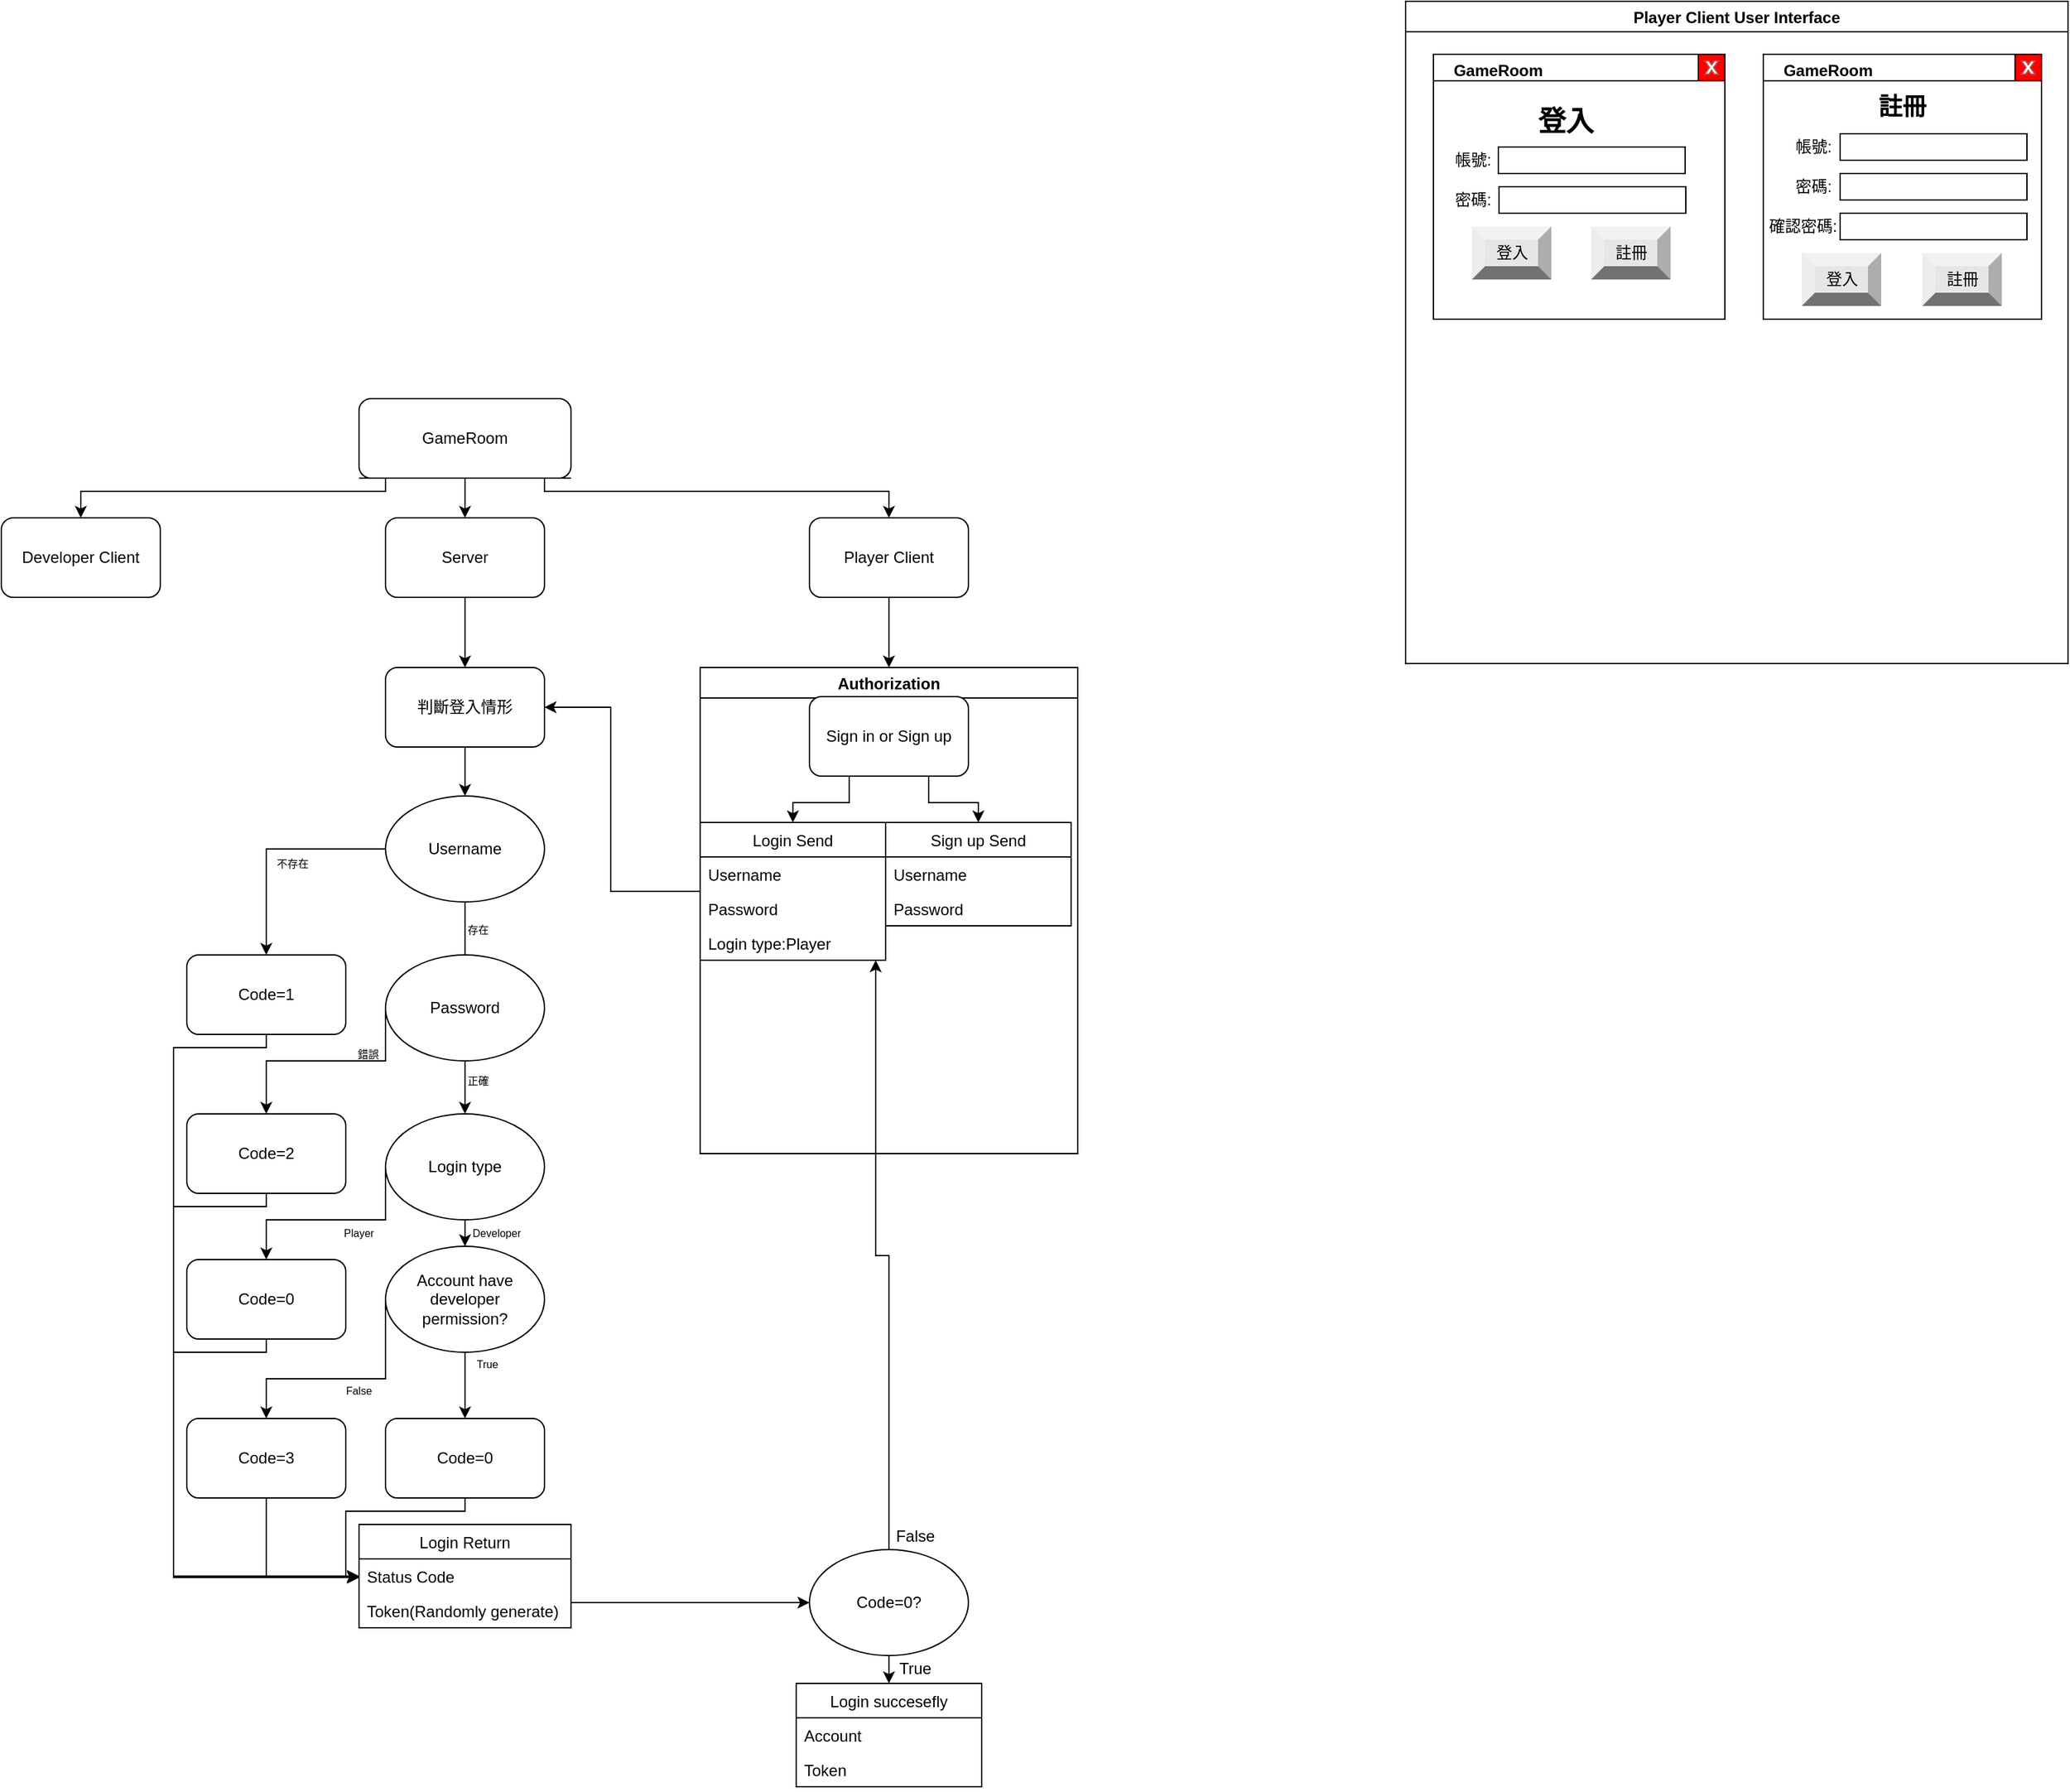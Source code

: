 <mxfile version="15.0.6" type="github">
  <diagram id="2F14lIFTJIh4kltIJnCL" name="Page-1">
    <mxGraphModel dx="981" dy="545" grid="1" gridSize="10" guides="1" tooltips="1" connect="1" arrows="1" fold="1" page="1" pageScale="1" pageWidth="827" pageHeight="1169" math="0" shadow="0">
      <root>
        <mxCell id="0" />
        <mxCell id="1" parent="0" />
        <mxCell id="hgSRxLlvKAgDmwlohQyx-31" value="" style="edgeStyle=orthogonalEdgeStyle;rounded=0;orthogonalLoop=1;jettySize=auto;html=1;" parent="1" source="hgSRxLlvKAgDmwlohQyx-2" target="hgSRxLlvKAgDmwlohQyx-7" edge="1">
          <mxGeometry relative="1" as="geometry" />
        </mxCell>
        <mxCell id="hgSRxLlvKAgDmwlohQyx-32" style="edgeStyle=orthogonalEdgeStyle;rounded=0;orthogonalLoop=1;jettySize=auto;html=1;exitX=0;exitY=1;exitDx=0;exitDy=0;entryX=0.5;entryY=0;entryDx=0;entryDy=0;" parent="1" source="hgSRxLlvKAgDmwlohQyx-2" target="hgSRxLlvKAgDmwlohQyx-15" edge="1">
          <mxGeometry relative="1" as="geometry">
            <Array as="points">
              <mxPoint x="350" y="370" />
              <mxPoint x="120" y="370" />
            </Array>
          </mxGeometry>
        </mxCell>
        <mxCell id="hgSRxLlvKAgDmwlohQyx-33" style="edgeStyle=orthogonalEdgeStyle;rounded=0;orthogonalLoop=1;jettySize=auto;html=1;exitX=1;exitY=1;exitDx=0;exitDy=0;entryX=0.5;entryY=0;entryDx=0;entryDy=0;" parent="1" source="hgSRxLlvKAgDmwlohQyx-2" target="hgSRxLlvKAgDmwlohQyx-5" edge="1">
          <mxGeometry relative="1" as="geometry">
            <Array as="points">
              <mxPoint x="470" y="370" />
              <mxPoint x="730" y="370" />
            </Array>
          </mxGeometry>
        </mxCell>
        <mxCell id="hgSRxLlvKAgDmwlohQyx-2" value="GameRoom" style="rounded=1;whiteSpace=wrap;html=1;labelBorderColor=none;" parent="1" vertex="1">
          <mxGeometry x="330" y="300" width="160" height="60" as="geometry" />
        </mxCell>
        <mxCell id="hgSRxLlvKAgDmwlohQyx-39" style="edgeStyle=orthogonalEdgeStyle;rounded=0;orthogonalLoop=1;jettySize=auto;html=1;entryX=0.5;entryY=0;entryDx=0;entryDy=0;" parent="1" source="hgSRxLlvKAgDmwlohQyx-5" target="UDmixLt5OSy6hktAgh1V-1" edge="1">
          <mxGeometry relative="1" as="geometry" />
        </mxCell>
        <mxCell id="hgSRxLlvKAgDmwlohQyx-5" value="&lt;div&gt;Player Client&lt;/div&gt;" style="rounded=1;whiteSpace=wrap;html=1;" parent="1" vertex="1">
          <mxGeometry x="670" y="390" width="120" height="60" as="geometry" />
        </mxCell>
        <mxCell id="hgSRxLlvKAgDmwlohQyx-35" value="" style="edgeStyle=orthogonalEdgeStyle;rounded=0;orthogonalLoop=1;jettySize=auto;html=1;" parent="1" source="hgSRxLlvKAgDmwlohQyx-7" target="hgSRxLlvKAgDmwlohQyx-34" edge="1">
          <mxGeometry relative="1" as="geometry" />
        </mxCell>
        <mxCell id="hgSRxLlvKAgDmwlohQyx-7" value="Server" style="rounded=1;whiteSpace=wrap;html=1;" parent="1" vertex="1">
          <mxGeometry x="350" y="390" width="120" height="60" as="geometry" />
        </mxCell>
        <mxCell id="hgSRxLlvKAgDmwlohQyx-15" value="Developer Client" style="rounded=1;whiteSpace=wrap;html=1;" parent="1" vertex="1">
          <mxGeometry x="60" y="390" width="120" height="60" as="geometry" />
        </mxCell>
        <mxCell id="hgSRxLlvKAgDmwlohQyx-42" value="" style="edgeStyle=orthogonalEdgeStyle;rounded=0;orthogonalLoop=1;jettySize=auto;html=1;" parent="1" source="hgSRxLlvKAgDmwlohQyx-19" target="hgSRxLlvKAgDmwlohQyx-34" edge="1">
          <mxGeometry relative="1" as="geometry">
            <Array as="points">
              <mxPoint x="520" y="672" />
              <mxPoint x="520" y="533" />
            </Array>
          </mxGeometry>
        </mxCell>
        <mxCell id="hgSRxLlvKAgDmwlohQyx-100" style="edgeStyle=orthogonalEdgeStyle;rounded=0;orthogonalLoop=1;jettySize=auto;html=1;entryX=0;entryY=0.5;entryDx=0;entryDy=0;fontSize=12;" parent="1" source="hgSRxLlvKAgDmwlohQyx-24" target="hgSRxLlvKAgDmwlohQyx-101" edge="1">
          <mxGeometry relative="1" as="geometry">
            <mxPoint x="670" y="1198" as="targetPoint" />
            <Array as="points">
              <mxPoint x="580" y="1209" />
              <mxPoint x="580" y="1209" />
            </Array>
          </mxGeometry>
        </mxCell>
        <mxCell id="hgSRxLlvKAgDmwlohQyx-24" value="Login Return" style="swimlane;fontStyle=0;childLayout=stackLayout;horizontal=1;startSize=26;horizontalStack=0;resizeParent=1;resizeParentMax=0;resizeLast=0;collapsible=1;marginBottom=0;" parent="1" vertex="1">
          <mxGeometry x="330" y="1150" width="160" height="78" as="geometry" />
        </mxCell>
        <mxCell id="hgSRxLlvKAgDmwlohQyx-25" value="Status Code" style="text;strokeColor=none;fillColor=none;align=left;verticalAlign=top;spacingLeft=4;spacingRight=4;overflow=hidden;rotatable=0;points=[[0,0.5],[1,0.5]];portConstraint=eastwest;" parent="hgSRxLlvKAgDmwlohQyx-24" vertex="1">
          <mxGeometry y="26" width="160" height="26" as="geometry" />
        </mxCell>
        <mxCell id="hgSRxLlvKAgDmwlohQyx-26" value="Token(Randomly generate)" style="text;strokeColor=none;fillColor=none;align=left;verticalAlign=top;spacingLeft=4;spacingRight=4;overflow=hidden;rotatable=0;points=[[0,0.5],[1,0.5]];portConstraint=eastwest;" parent="hgSRxLlvKAgDmwlohQyx-24" vertex="1">
          <mxGeometry y="52" width="160" height="26" as="geometry" />
        </mxCell>
        <mxCell id="hgSRxLlvKAgDmwlohQyx-45" value="" style="edgeStyle=orthogonalEdgeStyle;rounded=0;orthogonalLoop=1;jettySize=auto;html=1;" parent="1" source="hgSRxLlvKAgDmwlohQyx-34" target="hgSRxLlvKAgDmwlohQyx-44" edge="1">
          <mxGeometry relative="1" as="geometry" />
        </mxCell>
        <mxCell id="hgSRxLlvKAgDmwlohQyx-34" value="判斷登入情形" style="rounded=1;whiteSpace=wrap;html=1;" parent="1" vertex="1">
          <mxGeometry x="350" y="503" width="120" height="60" as="geometry" />
        </mxCell>
        <mxCell id="hgSRxLlvKAgDmwlohQyx-48" style="edgeStyle=orthogonalEdgeStyle;rounded=0;orthogonalLoop=1;jettySize=auto;html=1;exitX=0;exitY=1;exitDx=0;exitDy=0;entryX=0.5;entryY=0;entryDx=0;entryDy=0;" parent="1" source="hgSRxLlvKAgDmwlohQyx-44" target="hgSRxLlvKAgDmwlohQyx-47" edge="1">
          <mxGeometry relative="1" as="geometry">
            <Array as="points">
              <mxPoint x="368" y="640" />
              <mxPoint x="260" y="640" />
            </Array>
          </mxGeometry>
        </mxCell>
        <mxCell id="hgSRxLlvKAgDmwlohQyx-56" style="edgeStyle=orthogonalEdgeStyle;rounded=0;orthogonalLoop=1;jettySize=auto;html=1;exitX=0.5;exitY=1;exitDx=0;exitDy=0;entryX=0.5;entryY=0;entryDx=0;entryDy=0;" parent="1" source="hgSRxLlvKAgDmwlohQyx-44" target="hgSRxLlvKAgDmwlohQyx-55" edge="1">
          <mxGeometry relative="1" as="geometry">
            <Array as="points">
              <mxPoint x="410" y="740" />
            </Array>
          </mxGeometry>
        </mxCell>
        <mxCell id="hgSRxLlvKAgDmwlohQyx-44" value="Username" style="ellipse;whiteSpace=wrap;html=1;rounded=0;glass=0;strokeColor=#000000;align=center;" parent="1" vertex="1">
          <mxGeometry x="350" y="600" width="120" height="80" as="geometry" />
        </mxCell>
        <mxCell id="hgSRxLlvKAgDmwlohQyx-96" style="edgeStyle=orthogonalEdgeStyle;rounded=0;orthogonalLoop=1;jettySize=auto;html=1;exitX=0.5;exitY=1;exitDx=0;exitDy=0;entryX=0;entryY=0.5;entryDx=0;entryDy=0;fontSize=12;" parent="1" source="hgSRxLlvKAgDmwlohQyx-47" target="hgSRxLlvKAgDmwlohQyx-25" edge="1">
          <mxGeometry relative="1" as="geometry">
            <Array as="points">
              <mxPoint x="260" y="790" />
              <mxPoint x="190" y="790" />
              <mxPoint x="190" y="1189" />
            </Array>
          </mxGeometry>
        </mxCell>
        <mxCell id="hgSRxLlvKAgDmwlohQyx-47" value="Code=1" style="rounded=1;whiteSpace=wrap;html=1;glass=0;strokeColor=#000000;align=center;" parent="1" vertex="1">
          <mxGeometry x="200" y="720" width="120" height="60" as="geometry" />
        </mxCell>
        <mxCell id="hgSRxLlvKAgDmwlohQyx-49" value="&lt;font style=&quot;font-size: 8px&quot;&gt;不&lt;/font&gt;&lt;font style=&quot;font-size: 8px&quot;&gt;存在&lt;/font&gt;" style="text;html=1;strokeColor=none;fillColor=none;align=center;verticalAlign=middle;whiteSpace=wrap;rounded=0;glass=0;" parent="1" vertex="1">
          <mxGeometry x="260" y="640" width="40" height="20" as="geometry" />
        </mxCell>
        <mxCell id="hgSRxLlvKAgDmwlohQyx-54" value="&lt;font style=&quot;font-size: 8px&quot;&gt;存在&lt;/font&gt;" style="text;html=1;strokeColor=none;fillColor=none;align=center;verticalAlign=middle;whiteSpace=wrap;rounded=0;glass=0;" parent="1" vertex="1">
          <mxGeometry x="400" y="690" width="40" height="20" as="geometry" />
        </mxCell>
        <mxCell id="hgSRxLlvKAgDmwlohQyx-78" style="edgeStyle=orthogonalEdgeStyle;rounded=0;orthogonalLoop=1;jettySize=auto;html=1;exitX=0;exitY=0.5;exitDx=0;exitDy=0;fontSize=12;" parent="1" source="hgSRxLlvKAgDmwlohQyx-55" target="hgSRxLlvKAgDmwlohQyx-57" edge="1">
          <mxGeometry relative="1" as="geometry">
            <Array as="points">
              <mxPoint x="350" y="800" />
              <mxPoint x="260" y="800" />
            </Array>
          </mxGeometry>
        </mxCell>
        <mxCell id="hgSRxLlvKAgDmwlohQyx-80" value="" style="edgeStyle=orthogonalEdgeStyle;rounded=0;orthogonalLoop=1;jettySize=auto;html=1;fontSize=12;entryX=0.5;entryY=0;entryDx=0;entryDy=0;" parent="1" source="hgSRxLlvKAgDmwlohQyx-55" target="hgSRxLlvKAgDmwlohQyx-67" edge="1">
          <mxGeometry relative="1" as="geometry" />
        </mxCell>
        <mxCell id="hgSRxLlvKAgDmwlohQyx-55" value="Password" style="ellipse;whiteSpace=wrap;html=1;rounded=0;glass=0;strokeColor=#000000;align=center;" parent="1" vertex="1">
          <mxGeometry x="350" y="720" width="120" height="80" as="geometry" />
        </mxCell>
        <mxCell id="hgSRxLlvKAgDmwlohQyx-95" style="edgeStyle=orthogonalEdgeStyle;rounded=0;orthogonalLoop=1;jettySize=auto;html=1;exitX=0.5;exitY=1;exitDx=0;exitDy=0;fontSize=12;" parent="1" source="hgSRxLlvKAgDmwlohQyx-57" edge="1">
          <mxGeometry relative="1" as="geometry">
            <mxPoint x="330" y="1190" as="targetPoint" />
            <Array as="points">
              <mxPoint x="260" y="910" />
              <mxPoint x="190" y="910" />
              <mxPoint x="190" y="1190" />
            </Array>
          </mxGeometry>
        </mxCell>
        <mxCell id="hgSRxLlvKAgDmwlohQyx-57" value="Code=2" style="rounded=1;whiteSpace=wrap;html=1;glass=0;strokeColor=#000000;align=center;" parent="1" vertex="1">
          <mxGeometry x="200" y="840" width="120" height="60" as="geometry" />
        </mxCell>
        <mxCell id="hgSRxLlvKAgDmwlohQyx-63" value="錯誤" style="text;html=1;strokeColor=none;fillColor=none;align=center;verticalAlign=middle;whiteSpace=wrap;rounded=0;glass=0;fontSize=8;" parent="1" vertex="1">
          <mxGeometry x="324" y="790" width="26" height="10" as="geometry" />
        </mxCell>
        <mxCell id="hgSRxLlvKAgDmwlohQyx-66" value="正確" style="text;html=1;strokeColor=none;fillColor=none;align=center;verticalAlign=middle;whiteSpace=wrap;rounded=0;glass=0;fontSize=8;" parent="1" vertex="1">
          <mxGeometry x="407" y="810" width="26" height="10" as="geometry" />
        </mxCell>
        <mxCell id="hgSRxLlvKAgDmwlohQyx-81" style="edgeStyle=orthogonalEdgeStyle;rounded=0;orthogonalLoop=1;jettySize=auto;html=1;exitX=0;exitY=0.5;exitDx=0;exitDy=0;entryX=0.5;entryY=0;entryDx=0;entryDy=0;fontSize=12;" parent="1" source="hgSRxLlvKAgDmwlohQyx-67" target="hgSRxLlvKAgDmwlohQyx-69" edge="1">
          <mxGeometry relative="1" as="geometry">
            <Array as="points">
              <mxPoint x="350" y="920" />
              <mxPoint x="260" y="920" />
            </Array>
          </mxGeometry>
        </mxCell>
        <mxCell id="hgSRxLlvKAgDmwlohQyx-82" value="" style="edgeStyle=orthogonalEdgeStyle;rounded=0;orthogonalLoop=1;jettySize=auto;html=1;fontSize=12;" parent="1" source="hgSRxLlvKAgDmwlohQyx-67" target="hgSRxLlvKAgDmwlohQyx-74" edge="1">
          <mxGeometry relative="1" as="geometry" />
        </mxCell>
        <mxCell id="hgSRxLlvKAgDmwlohQyx-67" value="&lt;font style=&quot;font-size: 12px&quot;&gt;Login type&lt;/font&gt;" style="ellipse;whiteSpace=wrap;html=1;rounded=0;glass=0;fontSize=8;strokeColor=#000000;align=center;" parent="1" vertex="1">
          <mxGeometry x="350" y="840" width="120" height="80" as="geometry" />
        </mxCell>
        <mxCell id="hgSRxLlvKAgDmwlohQyx-93" style="edgeStyle=orthogonalEdgeStyle;rounded=0;orthogonalLoop=1;jettySize=auto;html=1;exitX=0.5;exitY=1;exitDx=0;exitDy=0;fontSize=12;" parent="1" source="hgSRxLlvKAgDmwlohQyx-69" edge="1">
          <mxGeometry relative="1" as="geometry">
            <mxPoint x="330" y="1190" as="targetPoint" />
            <Array as="points">
              <mxPoint x="260" y="1020" />
              <mxPoint x="190" y="1020" />
              <mxPoint x="190" y="1190" />
            </Array>
          </mxGeometry>
        </mxCell>
        <mxCell id="hgSRxLlvKAgDmwlohQyx-69" value="Code=0" style="rounded=1;whiteSpace=wrap;html=1;glass=0;fontSize=12;strokeColor=#000000;align=center;" parent="1" vertex="1">
          <mxGeometry x="200" y="950" width="120" height="60" as="geometry" />
        </mxCell>
        <mxCell id="hgSRxLlvKAgDmwlohQyx-71" value="Player" style="text;html=1;strokeColor=none;fillColor=none;align=center;verticalAlign=middle;whiteSpace=wrap;rounded=0;glass=0;fontSize=8;" parent="1" vertex="1">
          <mxGeometry x="310" y="920" width="40" height="20" as="geometry" />
        </mxCell>
        <mxCell id="hgSRxLlvKAgDmwlohQyx-85" value="" style="edgeStyle=orthogonalEdgeStyle;rounded=0;orthogonalLoop=1;jettySize=auto;html=1;fontSize=8;" parent="1" source="hgSRxLlvKAgDmwlohQyx-74" target="hgSRxLlvKAgDmwlohQyx-84" edge="1">
          <mxGeometry relative="1" as="geometry" />
        </mxCell>
        <mxCell id="hgSRxLlvKAgDmwlohQyx-87" style="edgeStyle=orthogonalEdgeStyle;rounded=0;orthogonalLoop=1;jettySize=auto;html=1;exitX=0;exitY=0.5;exitDx=0;exitDy=0;entryX=0.5;entryY=0;entryDx=0;entryDy=0;fontSize=12;" parent="1" source="hgSRxLlvKAgDmwlohQyx-74" target="hgSRxLlvKAgDmwlohQyx-86" edge="1">
          <mxGeometry relative="1" as="geometry">
            <Array as="points">
              <mxPoint x="350" y="1040" />
              <mxPoint x="260" y="1040" />
            </Array>
          </mxGeometry>
        </mxCell>
        <mxCell id="hgSRxLlvKAgDmwlohQyx-74" value="Account have developer permission?" style="ellipse;whiteSpace=wrap;html=1;rounded=0;glass=0;fontSize=12;strokeColor=#000000;align=center;" parent="1" vertex="1">
          <mxGeometry x="350" y="940" width="120" height="80" as="geometry" />
        </mxCell>
        <mxCell id="hgSRxLlvKAgDmwlohQyx-83" value="Developer" style="text;html=1;strokeColor=none;fillColor=none;align=center;verticalAlign=middle;whiteSpace=wrap;rounded=0;glass=0;fontSize=8;" parent="1" vertex="1">
          <mxGeometry x="414" y="920" width="40" height="20" as="geometry" />
        </mxCell>
        <mxCell id="hgSRxLlvKAgDmwlohQyx-94" style="edgeStyle=orthogonalEdgeStyle;rounded=0;orthogonalLoop=1;jettySize=auto;html=1;exitX=0.5;exitY=1;exitDx=0;exitDy=0;fontSize=12;" parent="1" source="hgSRxLlvKAgDmwlohQyx-84" edge="1">
          <mxGeometry relative="1" as="geometry">
            <mxPoint x="330" y="1190" as="targetPoint" />
            <Array as="points">
              <mxPoint x="410" y="1140" />
              <mxPoint x="320" y="1140" />
              <mxPoint x="320" y="1190" />
            </Array>
          </mxGeometry>
        </mxCell>
        <mxCell id="hgSRxLlvKAgDmwlohQyx-84" value="Code=0" style="rounded=1;whiteSpace=wrap;html=1;glass=0;fontSize=12;strokeColor=#000000;align=center;" parent="1" vertex="1">
          <mxGeometry x="350" y="1070" width="120" height="60" as="geometry" />
        </mxCell>
        <mxCell id="hgSRxLlvKAgDmwlohQyx-92" style="edgeStyle=orthogonalEdgeStyle;rounded=0;orthogonalLoop=1;jettySize=auto;html=1;entryX=0;entryY=0.5;entryDx=0;entryDy=0;fontSize=12;" parent="1" source="hgSRxLlvKAgDmwlohQyx-86" target="hgSRxLlvKAgDmwlohQyx-25" edge="1">
          <mxGeometry relative="1" as="geometry" />
        </mxCell>
        <mxCell id="hgSRxLlvKAgDmwlohQyx-86" value="Code=3" style="rounded=1;whiteSpace=wrap;html=1;glass=0;fontSize=12;strokeColor=#000000;align=center;" parent="1" vertex="1">
          <mxGeometry x="200" y="1070" width="120" height="60" as="geometry" />
        </mxCell>
        <mxCell id="hgSRxLlvKAgDmwlohQyx-88" value="True" style="text;html=1;strokeColor=none;fillColor=none;align=center;verticalAlign=middle;whiteSpace=wrap;rounded=0;glass=0;fontSize=8;" parent="1" vertex="1">
          <mxGeometry x="407" y="1019" width="40" height="20" as="geometry" />
        </mxCell>
        <mxCell id="hgSRxLlvKAgDmwlohQyx-89" value="False" style="text;html=1;strokeColor=none;fillColor=none;align=center;verticalAlign=middle;whiteSpace=wrap;rounded=0;glass=0;fontSize=8;" parent="1" vertex="1">
          <mxGeometry x="310" y="1039" width="40" height="20" as="geometry" />
        </mxCell>
        <mxCell id="hgSRxLlvKAgDmwlohQyx-102" style="edgeStyle=orthogonalEdgeStyle;rounded=0;orthogonalLoop=1;jettySize=auto;html=1;fontSize=12;" parent="1" source="hgSRxLlvKAgDmwlohQyx-101" target="hgSRxLlvKAgDmwlohQyx-19" edge="1">
          <mxGeometry relative="1" as="geometry">
            <Array as="points">
              <mxPoint x="730" y="947" />
              <mxPoint x="720" y="947" />
            </Array>
          </mxGeometry>
        </mxCell>
        <mxCell id="hgSRxLlvKAgDmwlohQyx-110" style="edgeStyle=orthogonalEdgeStyle;rounded=0;orthogonalLoop=1;jettySize=auto;html=1;fontSize=12;" parent="1" source="hgSRxLlvKAgDmwlohQyx-101" target="hgSRxLlvKAgDmwlohQyx-106" edge="1">
          <mxGeometry relative="1" as="geometry" />
        </mxCell>
        <mxCell id="hgSRxLlvKAgDmwlohQyx-101" value="Code=0?" style="ellipse;whiteSpace=wrap;html=1;rounded=0;glass=0;fontSize=12;strokeColor=#000000;align=center;" parent="1" vertex="1">
          <mxGeometry x="670" y="1169" width="120" height="80" as="geometry" />
        </mxCell>
        <mxCell id="hgSRxLlvKAgDmwlohQyx-103" value="False" style="text;html=1;strokeColor=none;fillColor=none;align=center;verticalAlign=middle;whiteSpace=wrap;rounded=0;glass=0;fontSize=12;" parent="1" vertex="1">
          <mxGeometry x="730" y="1149" width="40" height="20" as="geometry" />
        </mxCell>
        <mxCell id="hgSRxLlvKAgDmwlohQyx-104" value="True" style="text;html=1;strokeColor=none;fillColor=none;align=center;verticalAlign=middle;whiteSpace=wrap;rounded=0;glass=0;fontSize=12;" parent="1" vertex="1">
          <mxGeometry x="730" y="1249" width="40" height="20" as="geometry" />
        </mxCell>
        <mxCell id="hgSRxLlvKAgDmwlohQyx-106" value="Login succesefly" style="swimlane;fontStyle=0;childLayout=stackLayout;horizontal=1;startSize=26;horizontalStack=0;resizeParent=1;resizeParentMax=0;resizeLast=0;collapsible=1;marginBottom=0;rounded=0;glass=0;fontSize=12;strokeColor=#000000;align=center;" parent="1" vertex="1">
          <mxGeometry x="660" y="1270" width="140" height="78" as="geometry" />
        </mxCell>
        <mxCell id="hgSRxLlvKAgDmwlohQyx-111" value="Account" style="text;strokeColor=none;fillColor=none;align=left;verticalAlign=top;spacingLeft=4;spacingRight=4;overflow=hidden;rotatable=0;points=[[0,0.5],[1,0.5]];portConstraint=eastwest;rounded=0;glass=0;fontSize=12;" parent="hgSRxLlvKAgDmwlohQyx-106" vertex="1">
          <mxGeometry y="26" width="140" height="26" as="geometry" />
        </mxCell>
        <mxCell id="hgSRxLlvKAgDmwlohQyx-107" value="Token" style="text;strokeColor=none;fillColor=none;align=left;verticalAlign=top;spacingLeft=4;spacingRight=4;overflow=hidden;rotatable=0;points=[[0,0.5],[1,0.5]];portConstraint=eastwest;" parent="hgSRxLlvKAgDmwlohQyx-106" vertex="1">
          <mxGeometry y="52" width="140" height="26" as="geometry" />
        </mxCell>
        <mxCell id="UDmixLt5OSy6hktAgh1V-1" value="Authorization" style="swimlane;" vertex="1" parent="1">
          <mxGeometry x="587.5" y="503" width="285" height="367" as="geometry" />
        </mxCell>
        <mxCell id="hgSRxLlvKAgDmwlohQyx-19" value="Login Send" style="swimlane;fontStyle=0;childLayout=stackLayout;horizontal=1;startSize=26;horizontalStack=0;resizeParent=1;resizeParentMax=0;resizeLast=0;collapsible=1;marginBottom=0;" parent="UDmixLt5OSy6hktAgh1V-1" vertex="1">
          <mxGeometry y="117" width="140" height="104" as="geometry" />
        </mxCell>
        <mxCell id="hgSRxLlvKAgDmwlohQyx-20" value="Username" style="text;strokeColor=none;fillColor=none;align=left;verticalAlign=top;spacingLeft=4;spacingRight=4;overflow=hidden;rotatable=0;points=[[0,0.5],[1,0.5]];portConstraint=eastwest;" parent="hgSRxLlvKAgDmwlohQyx-19" vertex="1">
          <mxGeometry y="26" width="140" height="26" as="geometry" />
        </mxCell>
        <mxCell id="hgSRxLlvKAgDmwlohQyx-21" value="Password" style="text;strokeColor=none;fillColor=none;align=left;verticalAlign=top;spacingLeft=4;spacingRight=4;overflow=hidden;rotatable=0;points=[[0,0.5],[1,0.5]];portConstraint=eastwest;" parent="hgSRxLlvKAgDmwlohQyx-19" vertex="1">
          <mxGeometry y="52" width="140" height="26" as="geometry" />
        </mxCell>
        <mxCell id="hgSRxLlvKAgDmwlohQyx-75" value="Login type:Player" style="text;strokeColor=none;fillColor=none;align=left;verticalAlign=top;spacingLeft=4;spacingRight=4;overflow=hidden;rotatable=0;points=[[0,0.5],[1,0.5]];portConstraint=eastwest;" parent="hgSRxLlvKAgDmwlohQyx-19" vertex="1">
          <mxGeometry y="78" width="140" height="26" as="geometry" />
        </mxCell>
        <mxCell id="UDmixLt5OSy6hktAgh1V-4" style="edgeStyle=orthogonalEdgeStyle;rounded=0;orthogonalLoop=1;jettySize=auto;html=1;exitX=0.25;exitY=1;exitDx=0;exitDy=0;entryX=0.5;entryY=0;entryDx=0;entryDy=0;" edge="1" parent="UDmixLt5OSy6hktAgh1V-1" source="UDmixLt5OSy6hktAgh1V-3" target="hgSRxLlvKAgDmwlohQyx-19">
          <mxGeometry relative="1" as="geometry" />
        </mxCell>
        <mxCell id="UDmixLt5OSy6hktAgh1V-9" style="edgeStyle=orthogonalEdgeStyle;rounded=0;orthogonalLoop=1;jettySize=auto;html=1;exitX=0.75;exitY=1;exitDx=0;exitDy=0;entryX=0.5;entryY=0;entryDx=0;entryDy=0;" edge="1" parent="UDmixLt5OSy6hktAgh1V-1" source="UDmixLt5OSy6hktAgh1V-3" target="UDmixLt5OSy6hktAgh1V-5">
          <mxGeometry relative="1" as="geometry" />
        </mxCell>
        <mxCell id="UDmixLt5OSy6hktAgh1V-3" value="Sign in or Sign up" style="rounded=1;whiteSpace=wrap;html=1;" vertex="1" parent="UDmixLt5OSy6hktAgh1V-1">
          <mxGeometry x="82.5" y="22" width="120" height="60" as="geometry" />
        </mxCell>
        <mxCell id="UDmixLt5OSy6hktAgh1V-5" value="Sign up Send" style="swimlane;fontStyle=0;childLayout=stackLayout;horizontal=1;startSize=26;horizontalStack=0;resizeParent=1;resizeParentMax=0;resizeLast=0;collapsible=1;marginBottom=0;" vertex="1" parent="UDmixLt5OSy6hktAgh1V-1">
          <mxGeometry x="140" y="117" width="140" height="78" as="geometry" />
        </mxCell>
        <mxCell id="UDmixLt5OSy6hktAgh1V-6" value="Username" style="text;strokeColor=none;fillColor=none;align=left;verticalAlign=top;spacingLeft=4;spacingRight=4;overflow=hidden;rotatable=0;points=[[0,0.5],[1,0.5]];portConstraint=eastwest;" vertex="1" parent="UDmixLt5OSy6hktAgh1V-5">
          <mxGeometry y="26" width="140" height="26" as="geometry" />
        </mxCell>
        <mxCell id="UDmixLt5OSy6hktAgh1V-7" value="Password" style="text;strokeColor=none;fillColor=none;align=left;verticalAlign=top;spacingLeft=4;spacingRight=4;overflow=hidden;rotatable=0;points=[[0,0.5],[1,0.5]];portConstraint=eastwest;" vertex="1" parent="UDmixLt5OSy6hktAgh1V-5">
          <mxGeometry y="52" width="140" height="26" as="geometry" />
        </mxCell>
        <mxCell id="UDmixLt5OSy6hktAgh1V-11" value="    GameRoom" style="swimlane;align=left;" vertex="1" parent="1">
          <mxGeometry x="1141" y="40" width="220" height="200" as="geometry" />
        </mxCell>
        <mxCell id="UDmixLt5OSy6hktAgh1V-17" value="" style="rounded=0;whiteSpace=wrap;html=1;align=center;" vertex="1" parent="UDmixLt5OSy6hktAgh1V-11">
          <mxGeometry y="20" width="220" height="180" as="geometry" />
        </mxCell>
        <mxCell id="UDmixLt5OSy6hktAgh1V-18" value="" style="rounded=0;whiteSpace=wrap;html=1;align=center;" vertex="1" parent="UDmixLt5OSy6hktAgh1V-11">
          <mxGeometry x="49" y="70" width="141" height="20" as="geometry" />
        </mxCell>
        <mxCell id="UDmixLt5OSy6hktAgh1V-21" value="" style="rounded=0;whiteSpace=wrap;html=1;align=center;" vertex="1" parent="UDmixLt5OSy6hktAgh1V-11">
          <mxGeometry x="49.5" y="100" width="141" height="20" as="geometry" />
        </mxCell>
        <mxCell id="UDmixLt5OSy6hktAgh1V-22" value="密碼:" style="text;html=1;strokeColor=none;fillColor=none;align=center;verticalAlign=middle;whiteSpace=wrap;rounded=0;" vertex="1" parent="UDmixLt5OSy6hktAgh1V-11">
          <mxGeometry x="9.5" y="100" width="40" height="20" as="geometry" />
        </mxCell>
        <mxCell id="UDmixLt5OSy6hktAgh1V-19" value="帳號:" style="text;html=1;strokeColor=none;fillColor=none;align=center;verticalAlign=middle;whiteSpace=wrap;rounded=0;" vertex="1" parent="UDmixLt5OSy6hktAgh1V-11">
          <mxGeometry x="9.5" y="70" width="40" height="20" as="geometry" />
        </mxCell>
        <mxCell id="UDmixLt5OSy6hktAgh1V-20" value="&lt;font style=&quot;font-size: 21px&quot;&gt;登入&lt;/font&gt;" style="text;html=1;strokeColor=none;fillColor=none;align=center;verticalAlign=middle;whiteSpace=wrap;rounded=0;fontStyle=1;fontFamily=Helvetica;" vertex="1" parent="UDmixLt5OSy6hktAgh1V-11">
          <mxGeometry x="70" y="40" width="60" height="20" as="geometry" />
        </mxCell>
        <mxCell id="UDmixLt5OSy6hktAgh1V-28" value="" style="rounded=0;whiteSpace=wrap;html=1;fontFamily=Helvetica;align=center;fillColor=#FF0000;" vertex="1" parent="UDmixLt5OSy6hktAgh1V-11">
          <mxGeometry x="200" width="20" height="20" as="geometry" />
        </mxCell>
        <mxCell id="UDmixLt5OSy6hktAgh1V-29" value="" style="verticalLabelPosition=bottom;verticalAlign=top;html=1;shape=mxgraph.basic.x;fontFamily=Helvetica;strokeColor=#b85450;strokeWidth=1;fillColor=#FFFFFF;" vertex="1" parent="UDmixLt5OSy6hktAgh1V-11">
          <mxGeometry x="205" y="5" width="10" height="10" as="geometry" />
        </mxCell>
        <mxCell id="UDmixLt5OSy6hktAgh1V-30" value="登入" style="labelPosition=center;verticalLabelPosition=middle;align=center;html=1;shape=mxgraph.basic.shaded_button;dx=10;fillColor=#E6E6E6;strokeColor=none;fontFamily=Helvetica;" vertex="1" parent="UDmixLt5OSy6hktAgh1V-11">
          <mxGeometry x="29" y="130" width="60" height="40" as="geometry" />
        </mxCell>
        <mxCell id="UDmixLt5OSy6hktAgh1V-31" value="註冊" style="labelPosition=center;verticalLabelPosition=middle;align=center;html=1;shape=mxgraph.basic.shaded_button;dx=10;fillColor=#E6E6E6;strokeColor=none;fontFamily=Helvetica;" vertex="1" parent="UDmixLt5OSy6hktAgh1V-11">
          <mxGeometry x="119" y="130" width="60" height="40" as="geometry" />
        </mxCell>
        <mxCell id="UDmixLt5OSy6hktAgh1V-13" value="Player Client User Interface" style="swimlane;align=center;" vertex="1" parent="1">
          <mxGeometry x="1120" width="500" height="500" as="geometry" />
        </mxCell>
        <mxCell id="UDmixLt5OSy6hktAgh1V-32" value="    GameRoom" style="swimlane;align=left;" vertex="1" parent="UDmixLt5OSy6hktAgh1V-13">
          <mxGeometry x="270" y="40" width="210" height="200" as="geometry" />
        </mxCell>
        <mxCell id="UDmixLt5OSy6hktAgh1V-33" value="" style="rounded=0;whiteSpace=wrap;html=1;align=center;" vertex="1" parent="UDmixLt5OSy6hktAgh1V-32">
          <mxGeometry y="20" width="210" height="180" as="geometry" />
        </mxCell>
        <mxCell id="UDmixLt5OSy6hktAgh1V-34" value="" style="rounded=0;whiteSpace=wrap;html=1;align=center;" vertex="1" parent="UDmixLt5OSy6hktAgh1V-32">
          <mxGeometry x="58" y="60" width="141" height="20" as="geometry" />
        </mxCell>
        <mxCell id="UDmixLt5OSy6hktAgh1V-35" value="" style="rounded=0;whiteSpace=wrap;html=1;align=center;" vertex="1" parent="UDmixLt5OSy6hktAgh1V-32">
          <mxGeometry x="58" y="90" width="141" height="20" as="geometry" />
        </mxCell>
        <mxCell id="UDmixLt5OSy6hktAgh1V-36" value="密碼:" style="text;html=1;strokeColor=none;fillColor=none;align=center;verticalAlign=middle;whiteSpace=wrap;rounded=0;" vertex="1" parent="UDmixLt5OSy6hktAgh1V-32">
          <mxGeometry x="18" y="90" width="40" height="20" as="geometry" />
        </mxCell>
        <mxCell id="UDmixLt5OSy6hktAgh1V-37" value="帳號:" style="text;html=1;strokeColor=none;fillColor=none;align=center;verticalAlign=middle;whiteSpace=wrap;rounded=0;" vertex="1" parent="UDmixLt5OSy6hktAgh1V-32">
          <mxGeometry x="18" y="60" width="40" height="20" as="geometry" />
        </mxCell>
        <mxCell id="UDmixLt5OSy6hktAgh1V-38" value="&lt;font style=&quot;font-size: 18px&quot;&gt;註冊&lt;/font&gt;" style="text;html=1;strokeColor=none;fillColor=none;align=center;verticalAlign=middle;whiteSpace=wrap;rounded=0;fontStyle=1;fontFamily=Helvetica;" vertex="1" parent="UDmixLt5OSy6hktAgh1V-32">
          <mxGeometry x="75" y="30" width="60" height="20" as="geometry" />
        </mxCell>
        <mxCell id="UDmixLt5OSy6hktAgh1V-39" value="" style="rounded=0;whiteSpace=wrap;html=1;fontFamily=Helvetica;align=center;fillColor=#FF0000;" vertex="1" parent="UDmixLt5OSy6hktAgh1V-32">
          <mxGeometry x="190" width="20" height="20" as="geometry" />
        </mxCell>
        <mxCell id="UDmixLt5OSy6hktAgh1V-40" value="" style="verticalLabelPosition=bottom;verticalAlign=top;html=1;shape=mxgraph.basic.x;fontFamily=Helvetica;strokeColor=#b85450;strokeWidth=1;fillColor=#FFFFFF;" vertex="1" parent="UDmixLt5OSy6hktAgh1V-32">
          <mxGeometry x="195" y="5" width="10" height="10" as="geometry" />
        </mxCell>
        <mxCell id="UDmixLt5OSy6hktAgh1V-41" value="登入" style="labelPosition=center;verticalLabelPosition=middle;align=center;html=1;shape=mxgraph.basic.shaded_button;dx=10;fillColor=#E6E6E6;strokeColor=none;fontFamily=Helvetica;" vertex="1" parent="UDmixLt5OSy6hktAgh1V-32">
          <mxGeometry x="29" y="150" width="60" height="40" as="geometry" />
        </mxCell>
        <mxCell id="UDmixLt5OSy6hktAgh1V-42" value="註冊" style="labelPosition=center;verticalLabelPosition=middle;align=center;html=1;shape=mxgraph.basic.shaded_button;dx=10;fillColor=#E6E6E6;strokeColor=none;fontFamily=Helvetica;" vertex="1" parent="UDmixLt5OSy6hktAgh1V-32">
          <mxGeometry x="120" y="150" width="60" height="40" as="geometry" />
        </mxCell>
        <mxCell id="UDmixLt5OSy6hktAgh1V-45" value="" style="rounded=0;whiteSpace=wrap;html=1;align=center;" vertex="1" parent="UDmixLt5OSy6hktAgh1V-32">
          <mxGeometry x="58" y="120" width="141" height="20" as="geometry" />
        </mxCell>
        <mxCell id="UDmixLt5OSy6hktAgh1V-46" value="確認密碼:" style="text;html=1;strokeColor=none;fillColor=none;align=center;verticalAlign=middle;whiteSpace=wrap;rounded=0;" vertex="1" parent="UDmixLt5OSy6hktAgh1V-32">
          <mxGeometry y="120" width="59.5" height="20" as="geometry" />
        </mxCell>
      </root>
    </mxGraphModel>
  </diagram>
</mxfile>
